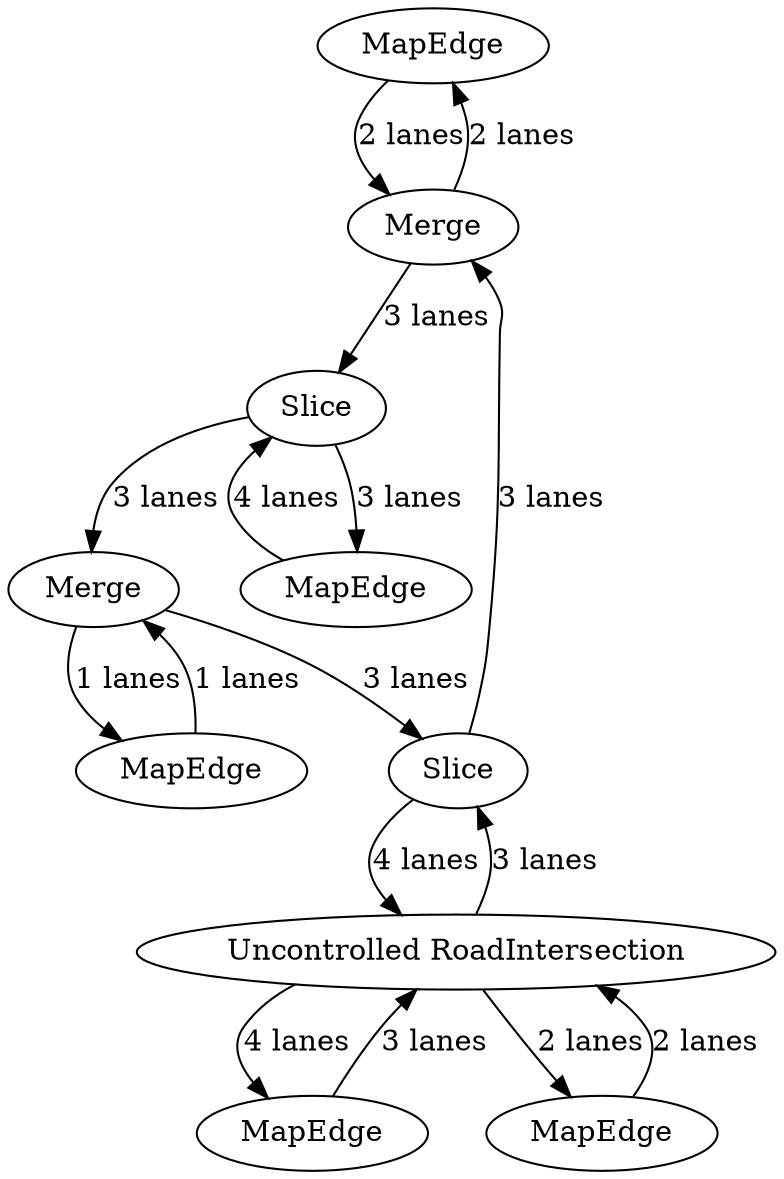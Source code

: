 digraph {
    0 [ label = "MapEdge" ]
    1 [ label = "Merge" ]
    2 [ label = "Uncontrolled RoadIntersection" ]
    3 [ label = "Slice" ]
    4 [ label = "Slice" ]
    5 [ label = "MapEdge" ]
    6 [ label = "MapEdge" ]
    7 [ label = "Merge" ]
    8 [ label = "MapEdge" ]
    9 [ label = "MapEdge" ]
    2 -> 9 [ label = "2 lanes" ]
    9 -> 2 [ label = "2 lanes" ]
    4 -> 6 [ label = "3 lanes" ]
    6 -> 4 [ label = "4 lanes" ]
    5 -> 2 [ label = "3 lanes" ]
    2 -> 5 [ label = "4 lanes" ]
    7 -> 8 [ label = "1 lanes" ]
    8 -> 7 [ label = "1 lanes" ]
    1 -> 4 [ label = "3 lanes" ]
    3 -> 1 [ label = "3 lanes" ]
    4 -> 7 [ label = "3 lanes" ]
    7 -> 3 [ label = "3 lanes" ]
    2 -> 3 [ label = "3 lanes" ]
    3 -> 2 [ label = "4 lanes" ]
    0 -> 1 [ label = "2 lanes" ]
    1 -> 0 [ label = "2 lanes" ]
}
